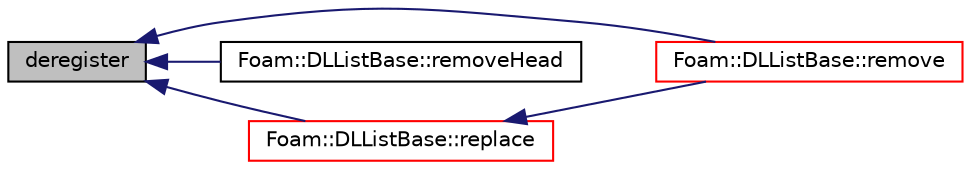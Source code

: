 digraph "deregister"
{
  bgcolor="transparent";
  edge [fontname="Helvetica",fontsize="10",labelfontname="Helvetica",labelfontsize="10"];
  node [fontname="Helvetica",fontsize="10",shape=record];
  rankdir="LR";
  Node1 [label="deregister",height=0.2,width=0.4,color="black", fillcolor="grey75", style="filled", fontcolor="black"];
  Node1 -> Node2 [dir="back",color="midnightblue",fontsize="10",style="solid",fontname="Helvetica"];
  Node2 [label="Foam::DLListBase::remove",height=0.2,width=0.4,color="red",URL="$a00581.html#a261132ea9ca45a3412fc3388d66a99a0",tooltip="Remove and return element. "];
  Node1 -> Node3 [dir="back",color="midnightblue",fontsize="10",style="solid",fontname="Helvetica"];
  Node3 [label="Foam::DLListBase::removeHead",height=0.2,width=0.4,color="black",URL="$a00581.html#aa3a15a64d327a1310d7d074c727d0ae1",tooltip="Remove and return head. "];
  Node1 -> Node4 [dir="back",color="midnightblue",fontsize="10",style="solid",fontname="Helvetica"];
  Node4 [label="Foam::DLListBase::replace",height=0.2,width=0.4,color="red",URL="$a00581.html#a558d4ce342e507544899dbc09f280bda",tooltip="Replace oldLink with newLink and return element. "];
  Node4 -> Node2 [dir="back",color="midnightblue",fontsize="10",style="solid",fontname="Helvetica"];
}
